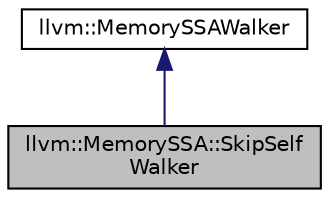 digraph "llvm::MemorySSA::SkipSelfWalker"
{
 // LATEX_PDF_SIZE
  bgcolor="transparent";
  edge [fontname="Helvetica",fontsize="10",labelfontname="Helvetica",labelfontsize="10"];
  node [fontname="Helvetica",fontsize="10",shape=record];
  Node1 [label="llvm::MemorySSA::SkipSelf\lWalker",height=0.2,width=0.4,color="black", fillcolor="grey75", style="filled", fontcolor="black",tooltip=" "];
  Node2 -> Node1 [dir="back",color="midnightblue",fontsize="10",style="solid",fontname="Helvetica"];
  Node2 [label="llvm::MemorySSAWalker",height=0.2,width=0.4,color="black",URL="$classllvm_1_1MemorySSAWalker.html",tooltip="This is the generic walker interface for walkers of MemorySSA."];
}
